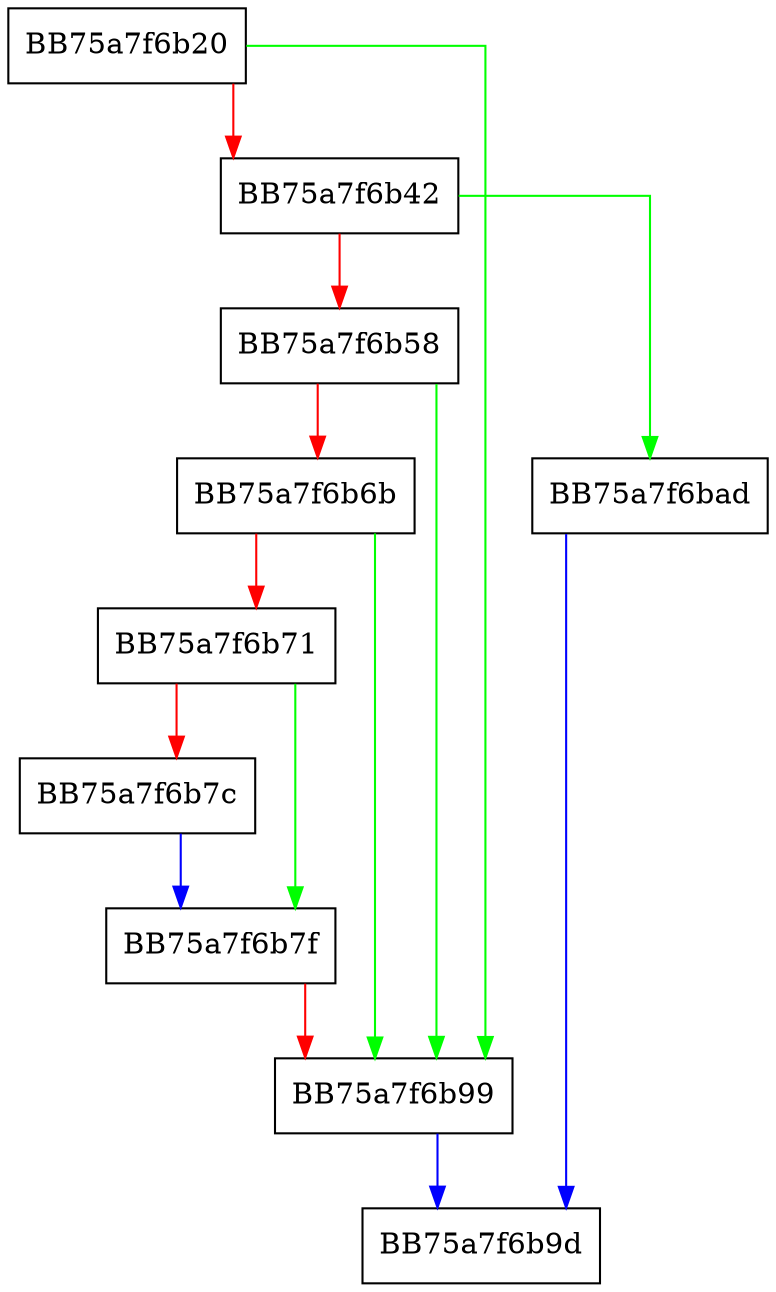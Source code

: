 digraph Read {
  node [shape="box"];
  graph [splines=ortho];
  BB75a7f6b20 -> BB75a7f6b99 [color="green"];
  BB75a7f6b20 -> BB75a7f6b42 [color="red"];
  BB75a7f6b42 -> BB75a7f6bad [color="green"];
  BB75a7f6b42 -> BB75a7f6b58 [color="red"];
  BB75a7f6b58 -> BB75a7f6b99 [color="green"];
  BB75a7f6b58 -> BB75a7f6b6b [color="red"];
  BB75a7f6b6b -> BB75a7f6b99 [color="green"];
  BB75a7f6b6b -> BB75a7f6b71 [color="red"];
  BB75a7f6b71 -> BB75a7f6b7f [color="green"];
  BB75a7f6b71 -> BB75a7f6b7c [color="red"];
  BB75a7f6b7c -> BB75a7f6b7f [color="blue"];
  BB75a7f6b7f -> BB75a7f6b99 [color="red"];
  BB75a7f6b99 -> BB75a7f6b9d [color="blue"];
  BB75a7f6bad -> BB75a7f6b9d [color="blue"];
}